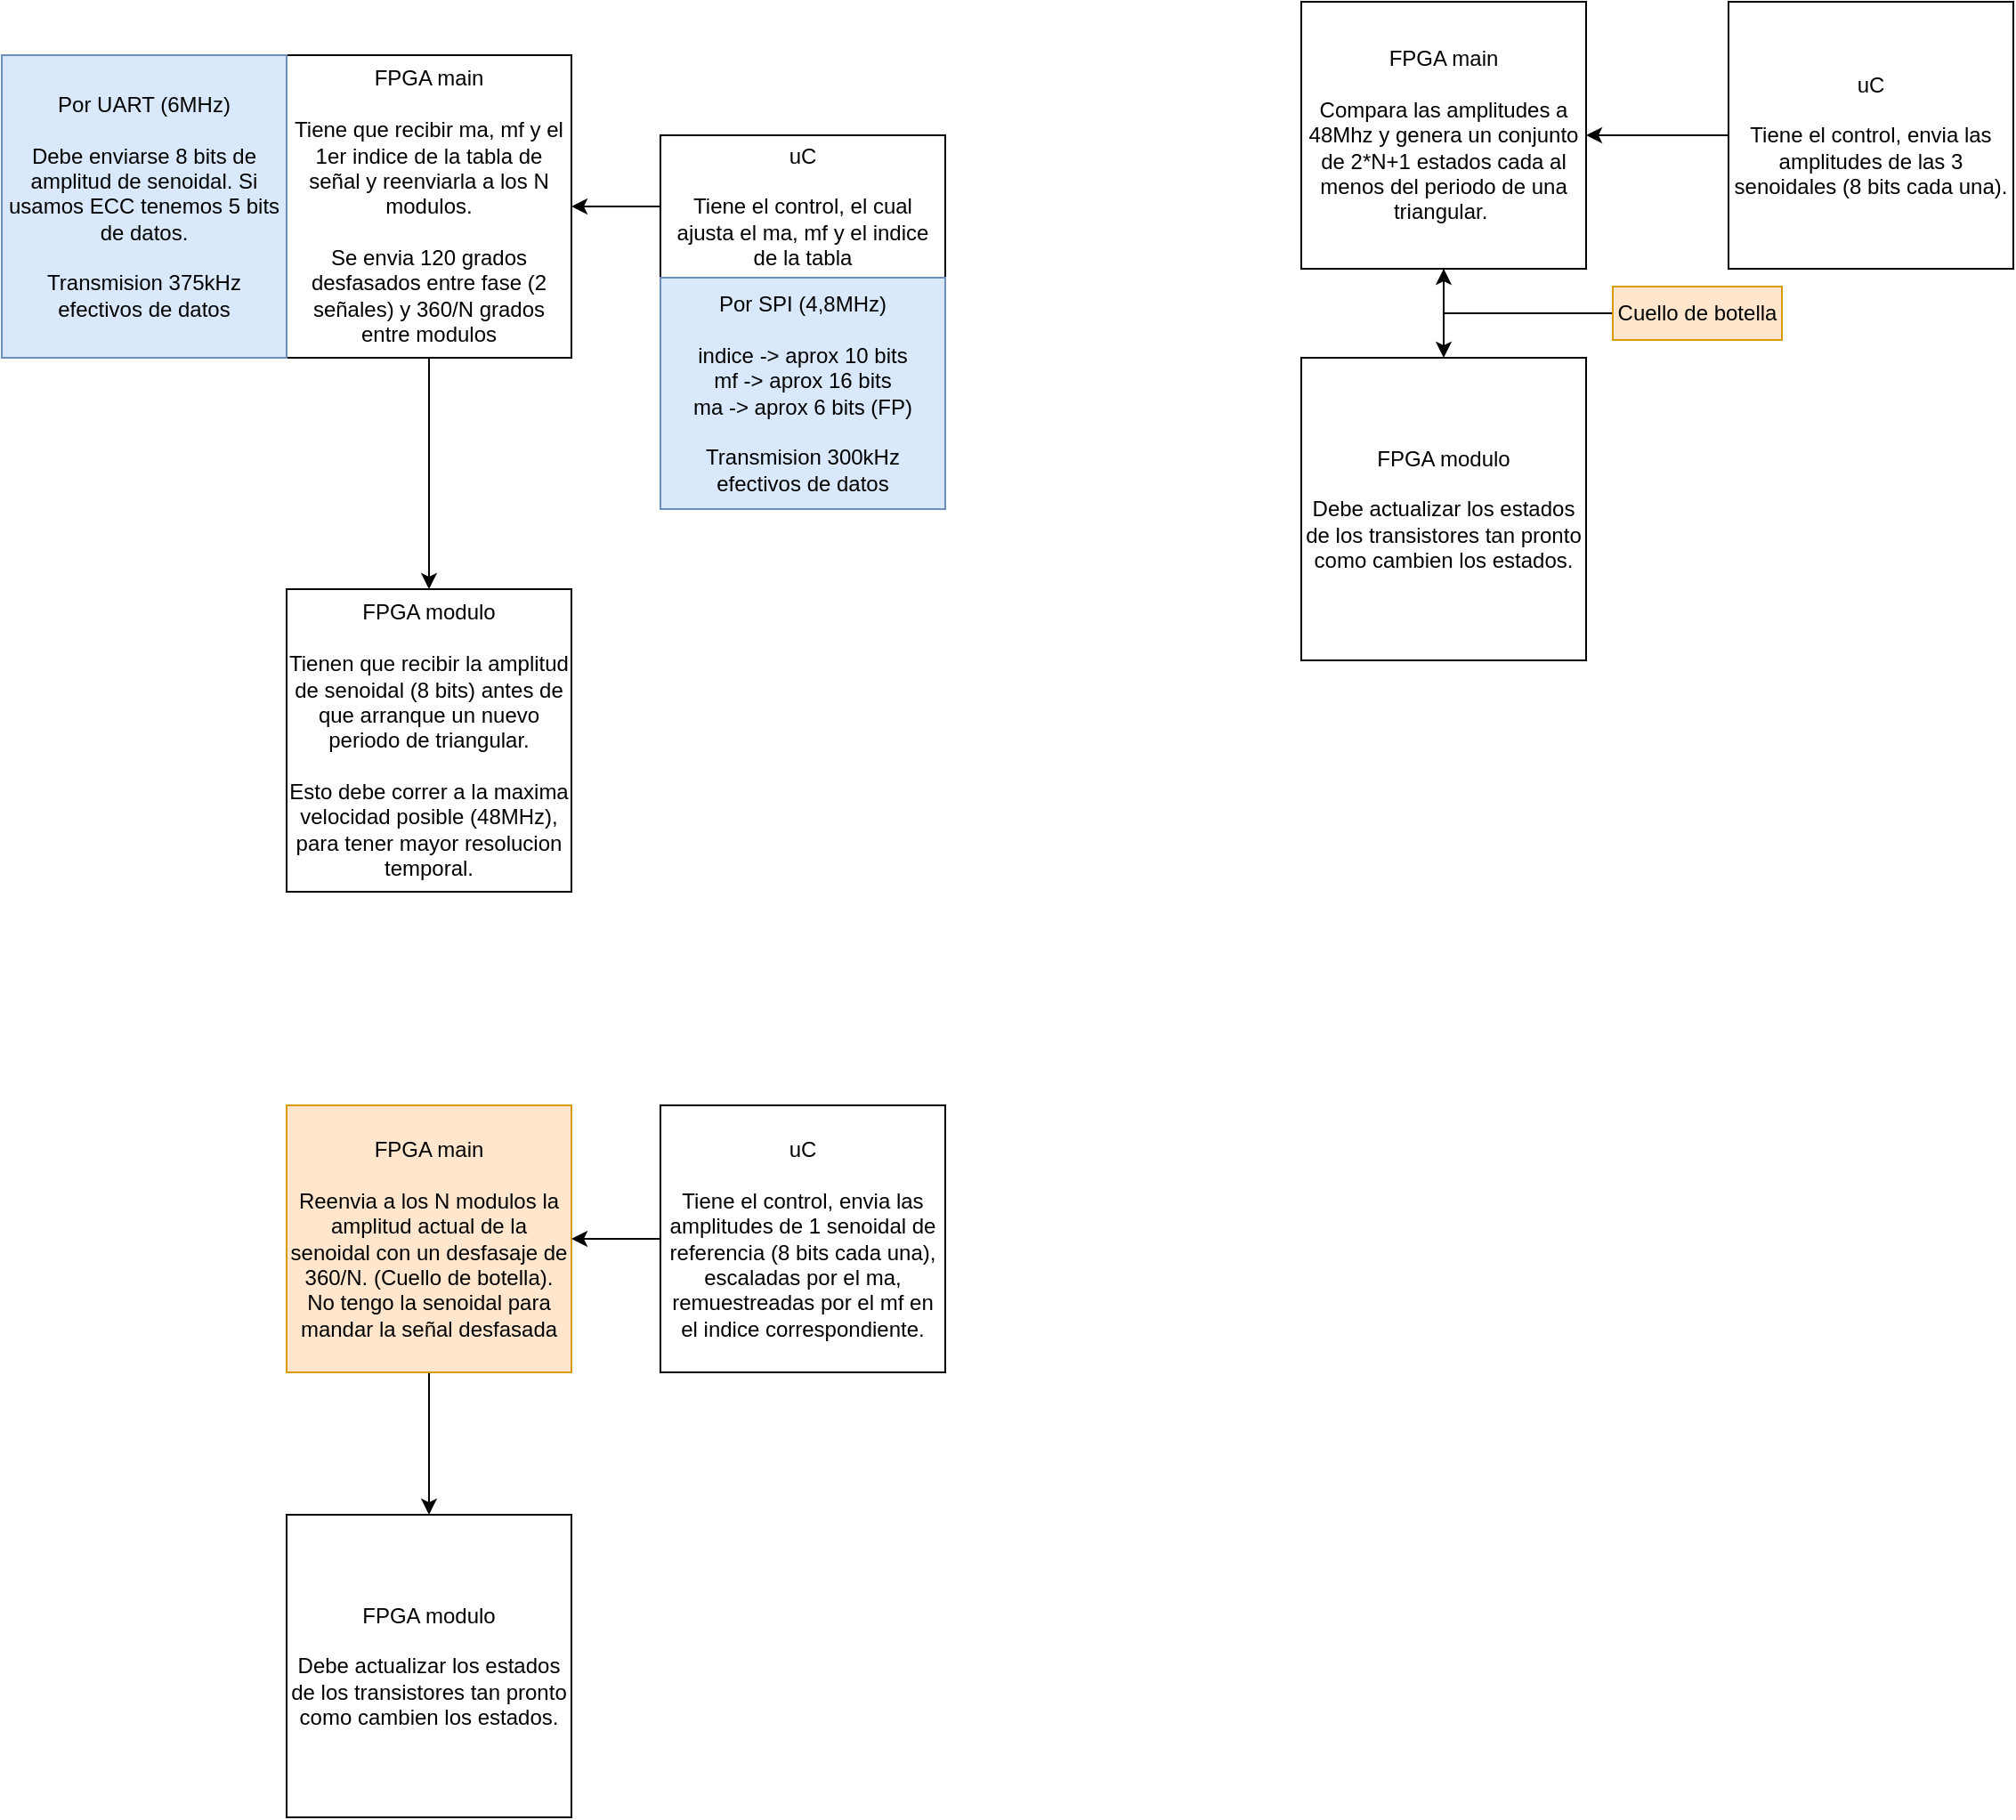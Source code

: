 <mxfile version="24.8.4">
  <diagram name="Página-1" id="Yvos32dWdBQQlg7Hisrq">
    <mxGraphModel dx="1725" dy="464" grid="1" gridSize="10" guides="1" tooltips="1" connect="1" arrows="1" fold="1" page="1" pageScale="1" pageWidth="850" pageHeight="1100" math="0" shadow="0">
      <root>
        <mxCell id="0" />
        <mxCell id="1" parent="0" />
        <mxCell id="izhmh5ZhqzcekRWEDMXZ-1" value="FPGA modulo&lt;div&gt;&lt;br&gt;&lt;/div&gt;&lt;div&gt;Tienen que recibir la amplitud de senoidal (8 bits) antes de que arranque un nuevo periodo de triangular.&lt;/div&gt;&lt;div&gt;&lt;br&gt;&lt;/div&gt;&lt;div&gt;Esto debe correr a la maxima velocidad posible (48MHz), para tener mayor resolucion temporal.&lt;/div&gt;" style="rounded=0;whiteSpace=wrap;html=1;" parent="1" vertex="1">
          <mxGeometry x="20" y="350" width="160" height="170" as="geometry" />
        </mxCell>
        <mxCell id="izhmh5ZhqzcekRWEDMXZ-5" style="edgeStyle=orthogonalEdgeStyle;rounded=0;orthogonalLoop=1;jettySize=auto;html=1;exitX=0.5;exitY=1;exitDx=0;exitDy=0;entryX=0.5;entryY=0;entryDx=0;entryDy=0;" parent="1" source="izhmh5ZhqzcekRWEDMXZ-2" target="izhmh5ZhqzcekRWEDMXZ-1" edge="1">
          <mxGeometry relative="1" as="geometry" />
        </mxCell>
        <mxCell id="izhmh5ZhqzcekRWEDMXZ-2" value="FPGA main&lt;div&gt;&lt;br&gt;&lt;/div&gt;&lt;div&gt;Tiene que recibir ma, mf y el 1er indice de la tabla de señal y reenviarla a los N modulos.&lt;/div&gt;&lt;div&gt;&lt;br&gt;&lt;/div&gt;&lt;div&gt;Se envia 120 grados desfasados entre fase (2 señales) y 360/N grados entre modulos&lt;/div&gt;" style="rounded=0;whiteSpace=wrap;html=1;" parent="1" vertex="1">
          <mxGeometry x="20" y="50" width="160" height="170" as="geometry" />
        </mxCell>
        <mxCell id="izhmh5ZhqzcekRWEDMXZ-4" style="edgeStyle=orthogonalEdgeStyle;rounded=0;orthogonalLoop=1;jettySize=auto;html=1;exitX=0;exitY=0.5;exitDx=0;exitDy=0;" parent="1" source="izhmh5ZhqzcekRWEDMXZ-3" target="izhmh5ZhqzcekRWEDMXZ-2" edge="1">
          <mxGeometry relative="1" as="geometry" />
        </mxCell>
        <mxCell id="izhmh5ZhqzcekRWEDMXZ-3" value="uC&lt;div&gt;&lt;br&gt;&lt;/div&gt;&lt;div&gt;Tiene el control, el cual ajusta el ma, mf y el indice de la tabla&lt;/div&gt;" style="rounded=0;whiteSpace=wrap;html=1;" parent="1" vertex="1">
          <mxGeometry x="230" y="95" width="160" height="80" as="geometry" />
        </mxCell>
        <mxCell id="izhmh5ZhqzcekRWEDMXZ-7" value="FPGA modulo&lt;div&gt;&lt;br&gt;&lt;/div&gt;&lt;div&gt;Debe actualizar los estados de los transistores tan pronto como cambien los estados.&lt;/div&gt;" style="rounded=0;whiteSpace=wrap;html=1;" parent="1" vertex="1">
          <mxGeometry x="590" y="220" width="160" height="170" as="geometry" />
        </mxCell>
        <mxCell id="izhmh5ZhqzcekRWEDMXZ-8" style="edgeStyle=orthogonalEdgeStyle;rounded=0;orthogonalLoop=1;jettySize=auto;html=1;exitX=0.5;exitY=1;exitDx=0;exitDy=0;entryX=0.5;entryY=0;entryDx=0;entryDy=0;" parent="1" source="izhmh5ZhqzcekRWEDMXZ-9" target="izhmh5ZhqzcekRWEDMXZ-7" edge="1">
          <mxGeometry relative="1" as="geometry" />
        </mxCell>
        <mxCell id="izhmh5ZhqzcekRWEDMXZ-9" value="FPGA main&lt;div&gt;&lt;br&gt;&lt;/div&gt;&lt;div&gt;Compara las amplitudes a 48Mhz y genera un conjunto de 2*N+1 estados cada al menos del periodo de una triangular.&amp;nbsp;&lt;/div&gt;" style="rounded=0;whiteSpace=wrap;html=1;" parent="1" vertex="1">
          <mxGeometry x="590" y="20" width="160" height="150" as="geometry" />
        </mxCell>
        <mxCell id="izhmh5ZhqzcekRWEDMXZ-10" style="edgeStyle=orthogonalEdgeStyle;rounded=0;orthogonalLoop=1;jettySize=auto;html=1;exitX=0;exitY=0.5;exitDx=0;exitDy=0;" parent="1" source="izhmh5ZhqzcekRWEDMXZ-11" target="izhmh5ZhqzcekRWEDMXZ-9" edge="1">
          <mxGeometry relative="1" as="geometry" />
        </mxCell>
        <mxCell id="izhmh5ZhqzcekRWEDMXZ-11" value="uC&lt;div&gt;&lt;br&gt;&lt;/div&gt;&lt;div&gt;Tiene el control, envia las amplitudes de las 3 senoidales (8 bits cada una).&lt;/div&gt;" style="rounded=0;whiteSpace=wrap;html=1;" parent="1" vertex="1">
          <mxGeometry x="830" y="20" width="160" height="150" as="geometry" />
        </mxCell>
        <mxCell id="izhmh5ZhqzcekRWEDMXZ-12" value="FPGA modulo&lt;div&gt;&lt;br&gt;&lt;/div&gt;&lt;div&gt;Debe actualizar los estados de los transistores tan pronto como cambien los estados.&lt;/div&gt;" style="rounded=0;whiteSpace=wrap;html=1;" parent="1" vertex="1">
          <mxGeometry x="20" y="870" width="160" height="170" as="geometry" />
        </mxCell>
        <mxCell id="izhmh5ZhqzcekRWEDMXZ-13" style="edgeStyle=orthogonalEdgeStyle;rounded=0;orthogonalLoop=1;jettySize=auto;html=1;exitX=0.5;exitY=1;exitDx=0;exitDy=0;entryX=0.5;entryY=0;entryDx=0;entryDy=0;" parent="1" source="izhmh5ZhqzcekRWEDMXZ-14" target="izhmh5ZhqzcekRWEDMXZ-12" edge="1">
          <mxGeometry relative="1" as="geometry" />
        </mxCell>
        <mxCell id="izhmh5ZhqzcekRWEDMXZ-14" value="FPGA main&lt;div&gt;&lt;br&gt;&lt;/div&gt;&lt;div&gt;Reenvia a los N modulos la amplitud actual de la senoidal con un desfasaje de 360/N. (Cuello de botella). No tengo la senoidal para mandar la señal desfasada&lt;/div&gt;" style="rounded=0;whiteSpace=wrap;html=1;fillColor=#ffe6cc;strokeColor=#d79b00;" parent="1" vertex="1">
          <mxGeometry x="20" y="640" width="160" height="150" as="geometry" />
        </mxCell>
        <mxCell id="izhmh5ZhqzcekRWEDMXZ-15" style="edgeStyle=orthogonalEdgeStyle;rounded=0;orthogonalLoop=1;jettySize=auto;html=1;exitX=0;exitY=0.5;exitDx=0;exitDy=0;" parent="1" source="izhmh5ZhqzcekRWEDMXZ-16" target="izhmh5ZhqzcekRWEDMXZ-14" edge="1">
          <mxGeometry relative="1" as="geometry" />
        </mxCell>
        <mxCell id="izhmh5ZhqzcekRWEDMXZ-16" value="uC&lt;div&gt;&lt;br&gt;&lt;/div&gt;&lt;div&gt;Tiene el control, envia las amplitudes de 1 senoidal de referencia (8 bits cada una), escaladas por el ma, remuestreadas por el mf en el indice correspondiente.&lt;/div&gt;" style="rounded=0;whiteSpace=wrap;html=1;" parent="1" vertex="1">
          <mxGeometry x="230" y="640" width="160" height="150" as="geometry" />
        </mxCell>
        <mxCell id="izhmh5ZhqzcekRWEDMXZ-18" value="" style="edgeStyle=orthogonalEdgeStyle;rounded=0;orthogonalLoop=1;jettySize=auto;html=1;" parent="1" source="izhmh5ZhqzcekRWEDMXZ-17" target="izhmh5ZhqzcekRWEDMXZ-9" edge="1">
          <mxGeometry relative="1" as="geometry" />
        </mxCell>
        <mxCell id="izhmh5ZhqzcekRWEDMXZ-17" value="&lt;div&gt;Cuello de botella&lt;/div&gt;" style="text;html=1;align=center;verticalAlign=middle;whiteSpace=wrap;rounded=0;fillColor=#ffe6cc;strokeColor=#d79b00;" parent="1" vertex="1">
          <mxGeometry x="765" y="180" width="95" height="30" as="geometry" />
        </mxCell>
        <mxCell id="izhmh5ZhqzcekRWEDMXZ-19" value="Por SPI (4,8MHz)&lt;div&gt;&lt;br&gt;&lt;div&gt;indice -&amp;gt; aprox 10 bits&lt;/div&gt;&lt;div&gt;mf -&amp;gt; aprox 16 bits&lt;/div&gt;&lt;div&gt;ma -&amp;gt; aprox 6 bits (FP)&lt;/div&gt;&lt;div&gt;&lt;br&gt;&lt;/div&gt;&lt;/div&gt;&lt;div&gt;Transmision 300kHz efectivos de datos&lt;/div&gt;" style="text;html=1;align=center;verticalAlign=middle;whiteSpace=wrap;rounded=0;fillColor=#dae8fc;strokeColor=#6c8ebf;" parent="1" vertex="1">
          <mxGeometry x="230" y="175" width="160" height="130" as="geometry" />
        </mxCell>
        <mxCell id="kIaeQH4PRV0hIJ0TNbZ1-1" value="Por UART (6MHz)&lt;div&gt;&lt;br&gt;&lt;div&gt;Debe enviarse 8 bits de amplitud de senoidal. Si usamos ECC tenemos 5 bits de datos.&lt;/div&gt;&lt;div&gt;&lt;br&gt;&lt;/div&gt;&lt;/div&gt;&lt;div&gt;Transmision 375kHz efectivos de datos&lt;/div&gt;" style="text;html=1;align=center;verticalAlign=middle;whiteSpace=wrap;rounded=0;fillColor=#dae8fc;strokeColor=#6c8ebf;" vertex="1" parent="1">
          <mxGeometry x="-140" y="50" width="160" height="170" as="geometry" />
        </mxCell>
      </root>
    </mxGraphModel>
  </diagram>
</mxfile>
